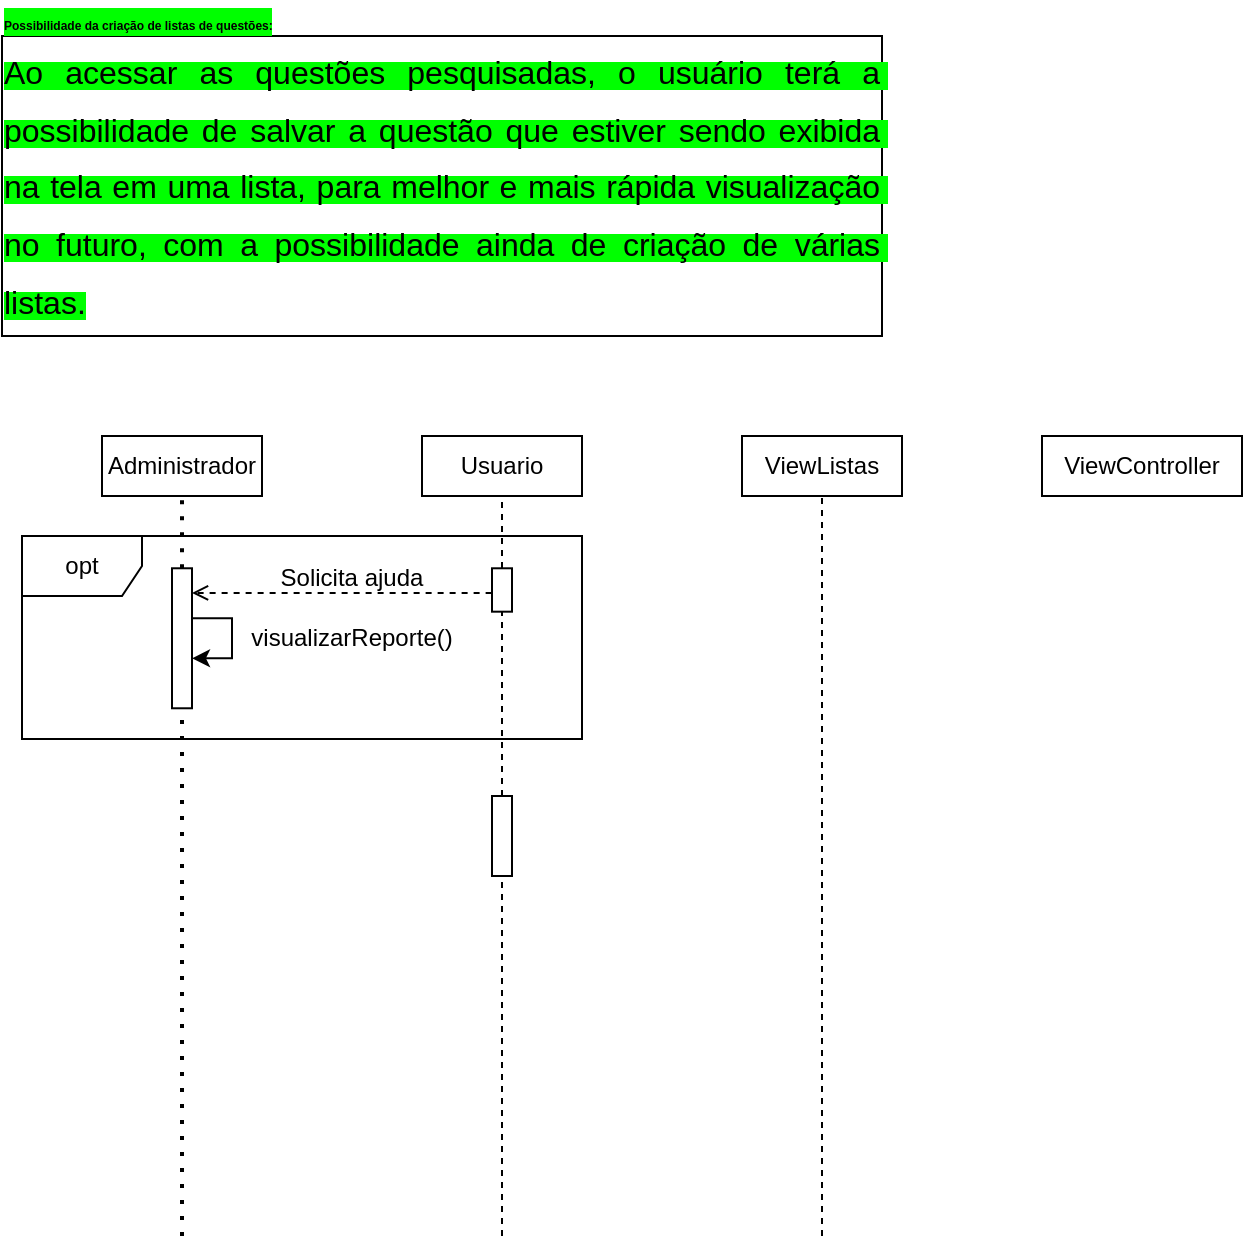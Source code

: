 <mxfile version="27.1.1">
  <diagram name="Página-1" id="BLvk0eQHxglNfP6eWdGU">
    <mxGraphModel dx="861" dy="395" grid="1" gridSize="10" guides="1" tooltips="1" connect="1" arrows="1" fold="1" page="1" pageScale="1" pageWidth="827" pageHeight="1169" math="0" shadow="0">
      <root>
        <mxCell id="0" />
        <mxCell id="1" parent="0" />
        <mxCell id="ODyMLqYF2nCaOZKzwvnY-1" value="&lt;span id=&quot;docs-internal-guid-a57da334-7fff-e3e3-7578-2005c0f5c0eb&quot;&gt;&lt;p style=&quot;line-height:1.8;text-align: justify;margin-top:0pt;margin-bottom:0pt;&quot; dir=&quot;ltr&quot;&gt;&lt;span style=&quot;font-family: Arial, sans-serif; background-color: rgb(0, 255, 0); font-weight: 700; font-variant-numeric: normal; font-variant-east-asian: normal; font-variant-alternates: normal; font-variant-position: normal; font-variant-emoji: normal; vertical-align: baseline; white-space-collapse: preserve;&quot;&gt;&lt;font style=&quot;font-size: 6px;&quot;&gt;Possibilidade da criação de listas de questões:&lt;/font&gt;&lt;/span&gt;&lt;/p&gt;&lt;p style=&quot;line-height:1.8;text-align: justify;margin-top:0pt;margin-bottom:0pt;&quot; dir=&quot;ltr&quot;&gt;&lt;span style=&quot;font-family: Arial, sans-serif; background-color: rgb(0, 255, 0); font-variant-numeric: normal; font-variant-east-asian: normal; font-variant-alternates: normal; font-variant-position: normal; font-variant-emoji: normal; vertical-align: baseline; white-space-collapse: preserve;&quot;&gt;&lt;font size=&quot;3&quot;&gt;Ao acessar as questões pesquisadas, o usuário terá a possibilidade de salvar a questão que estiver sendo exibida na tela em uma lista, para melhor e mais rápida visualização no futuro, com a possibilidade ainda de criação de várias listas.&lt;/font&gt;&lt;/span&gt;&lt;/p&gt;&lt;div&gt;&lt;span style=&quot;font-size: 12pt; font-family: Arial, sans-serif; background-color: rgb(0, 255, 0); font-variant-numeric: normal; font-variant-east-asian: normal; font-variant-alternates: normal; font-variant-position: normal; font-variant-emoji: normal; vertical-align: baseline; white-space-collapse: preserve;&quot;&gt;&lt;br&gt;&lt;/span&gt;&lt;/div&gt;&lt;/span&gt;" style="rounded=0;whiteSpace=wrap;html=1;" parent="1" vertex="1">
          <mxGeometry x="30" y="80" width="440" height="150" as="geometry" />
        </mxCell>
        <mxCell id="ODyMLqYF2nCaOZKzwvnY-2" value="Usuario" style="rounded=0;whiteSpace=wrap;html=1;" parent="1" vertex="1">
          <mxGeometry x="240" y="280" width="80" height="30" as="geometry" />
        </mxCell>
        <mxCell id="ODyMLqYF2nCaOZKzwvnY-4" value="" style="endArrow=none;dashed=1;html=1;rounded=0;" parent="1" edge="1" source="YkKsjHE401IhQZZh_499-2">
          <mxGeometry width="50" height="50" relative="1" as="geometry">
            <mxPoint x="280" y="680" as="sourcePoint" />
            <mxPoint x="280" y="310" as="targetPoint" />
          </mxGeometry>
        </mxCell>
        <mxCell id="YkKsjHE401IhQZZh_499-1" value="ViewListas" style="rounded=0;whiteSpace=wrap;html=1;" vertex="1" parent="1">
          <mxGeometry x="400" y="280" width="80" height="30" as="geometry" />
        </mxCell>
        <mxCell id="YkKsjHE401IhQZZh_499-3" value="" style="endArrow=none;dashed=1;html=1;rounded=0;" edge="1" parent="1" target="YkKsjHE401IhQZZh_499-2">
          <mxGeometry width="50" height="50" relative="1" as="geometry">
            <mxPoint x="280" y="680" as="sourcePoint" />
            <mxPoint x="280" y="310" as="targetPoint" />
          </mxGeometry>
        </mxCell>
        <mxCell id="YkKsjHE401IhQZZh_499-2" value="" style="rounded=0;whiteSpace=wrap;html=1;" vertex="1" parent="1">
          <mxGeometry x="275" y="460" width="10" height="40" as="geometry" />
        </mxCell>
        <mxCell id="YkKsjHE401IhQZZh_499-6" value="" style="endArrow=none;dashed=1;html=1;rounded=0;" edge="1" parent="1">
          <mxGeometry width="50" height="50" relative="1" as="geometry">
            <mxPoint x="440" y="680" as="sourcePoint" />
            <mxPoint x="440" y="310" as="targetPoint" />
          </mxGeometry>
        </mxCell>
        <mxCell id="YkKsjHE401IhQZZh_499-7" value="Administrador" style="rounded=0;whiteSpace=wrap;html=1;" vertex="1" parent="1">
          <mxGeometry x="80" y="280" width="80" height="30" as="geometry" />
        </mxCell>
        <mxCell id="YkKsjHE401IhQZZh_499-22" value="opt" style="shape=umlFrame;whiteSpace=wrap;html=1;pointerEvents=0;" vertex="1" parent="1">
          <mxGeometry x="40" y="330" width="280" height="101.5" as="geometry" />
        </mxCell>
        <mxCell id="YkKsjHE401IhQZZh_499-23" value="" style="endArrow=open;html=1;rounded=0;exitX=1.037;exitY=0.719;exitDx=0;exitDy=0;exitPerimeter=0;dashed=1;endFill=0;" edge="1" parent="1" source="YkKsjHE401IhQZZh_499-26" target="YkKsjHE401IhQZZh_499-24">
          <mxGeometry width="50" height="50" relative="1" as="geometry">
            <mxPoint x="235" y="355.501" as="sourcePoint" />
            <mxPoint x="81.035" y="355.501" as="targetPoint" />
          </mxGeometry>
        </mxCell>
        <mxCell id="YkKsjHE401IhQZZh_499-25" style="edgeStyle=orthogonalEdgeStyle;rounded=0;orthogonalLoop=1;jettySize=auto;html=1;curved=0;" edge="1" parent="1" source="YkKsjHE401IhQZZh_499-24" target="YkKsjHE401IhQZZh_499-24">
          <mxGeometry relative="1" as="geometry" />
        </mxCell>
        <mxCell id="YkKsjHE401IhQZZh_499-26" value="Solicita ajuda" style="text;html=1;align=center;verticalAlign=middle;whiteSpace=wrap;rounded=0;" vertex="1" parent="1">
          <mxGeometry x="140" y="334.43" width="130" height="33.41" as="geometry" />
        </mxCell>
        <mxCell id="YkKsjHE401IhQZZh_499-27" value="visualizarReporte()" style="text;html=1;align=center;verticalAlign=middle;whiteSpace=wrap;rounded=0;" vertex="1" parent="1">
          <mxGeometry x="160" y="369.21" width="90" height="23.86" as="geometry" />
        </mxCell>
        <mxCell id="YkKsjHE401IhQZZh_499-28" value="" style="html=1;points=[[0,0,0,0,5],[0,1,0,0,-5],[1,0,0,0,5],[1,1,0,0,-5]];perimeter=orthogonalPerimeter;outlineConnect=0;targetShapes=umlLifeline;portConstraint=eastwest;newEdgeStyle={&quot;curved&quot;:0,&quot;rounded&quot;:0};" vertex="1" parent="1">
          <mxGeometry x="275" y="346.145" width="10" height="21.694" as="geometry" />
        </mxCell>
        <mxCell id="YkKsjHE401IhQZZh_499-30" value="" style="endArrow=none;dashed=1;html=1;dashPattern=1 3;strokeWidth=2;rounded=0;" edge="1" parent="1" source="YkKsjHE401IhQZZh_499-24">
          <mxGeometry width="50" height="50" relative="1" as="geometry">
            <mxPoint x="120" y="680" as="sourcePoint" />
            <mxPoint x="120" y="310" as="targetPoint" />
          </mxGeometry>
        </mxCell>
        <mxCell id="YkKsjHE401IhQZZh_499-31" value="" style="endArrow=none;dashed=1;html=1;dashPattern=1 3;strokeWidth=2;rounded=0;" edge="1" parent="1" target="YkKsjHE401IhQZZh_499-24">
          <mxGeometry width="50" height="50" relative="1" as="geometry">
            <mxPoint x="120" y="680" as="sourcePoint" />
            <mxPoint x="120" y="310" as="targetPoint" />
          </mxGeometry>
        </mxCell>
        <mxCell id="YkKsjHE401IhQZZh_499-24" value="" style="html=1;points=[[0,0,0,0,5],[0,1,0,0,-5],[1,0,0,0,5],[1,1,0,0,-5]];perimeter=orthogonalPerimeter;outlineConnect=0;targetShapes=umlLifeline;portConstraint=eastwest;newEdgeStyle={&quot;curved&quot;:0,&quot;rounded&quot;:0};" vertex="1" parent="1">
          <mxGeometry x="115" y="346.141" width="10" height="70" as="geometry" />
        </mxCell>
        <mxCell id="YkKsjHE401IhQZZh_499-32" value="ViewController" style="rounded=0;whiteSpace=wrap;html=1;" vertex="1" parent="1">
          <mxGeometry x="550" y="280" width="100" height="30" as="geometry" />
        </mxCell>
      </root>
    </mxGraphModel>
  </diagram>
</mxfile>

